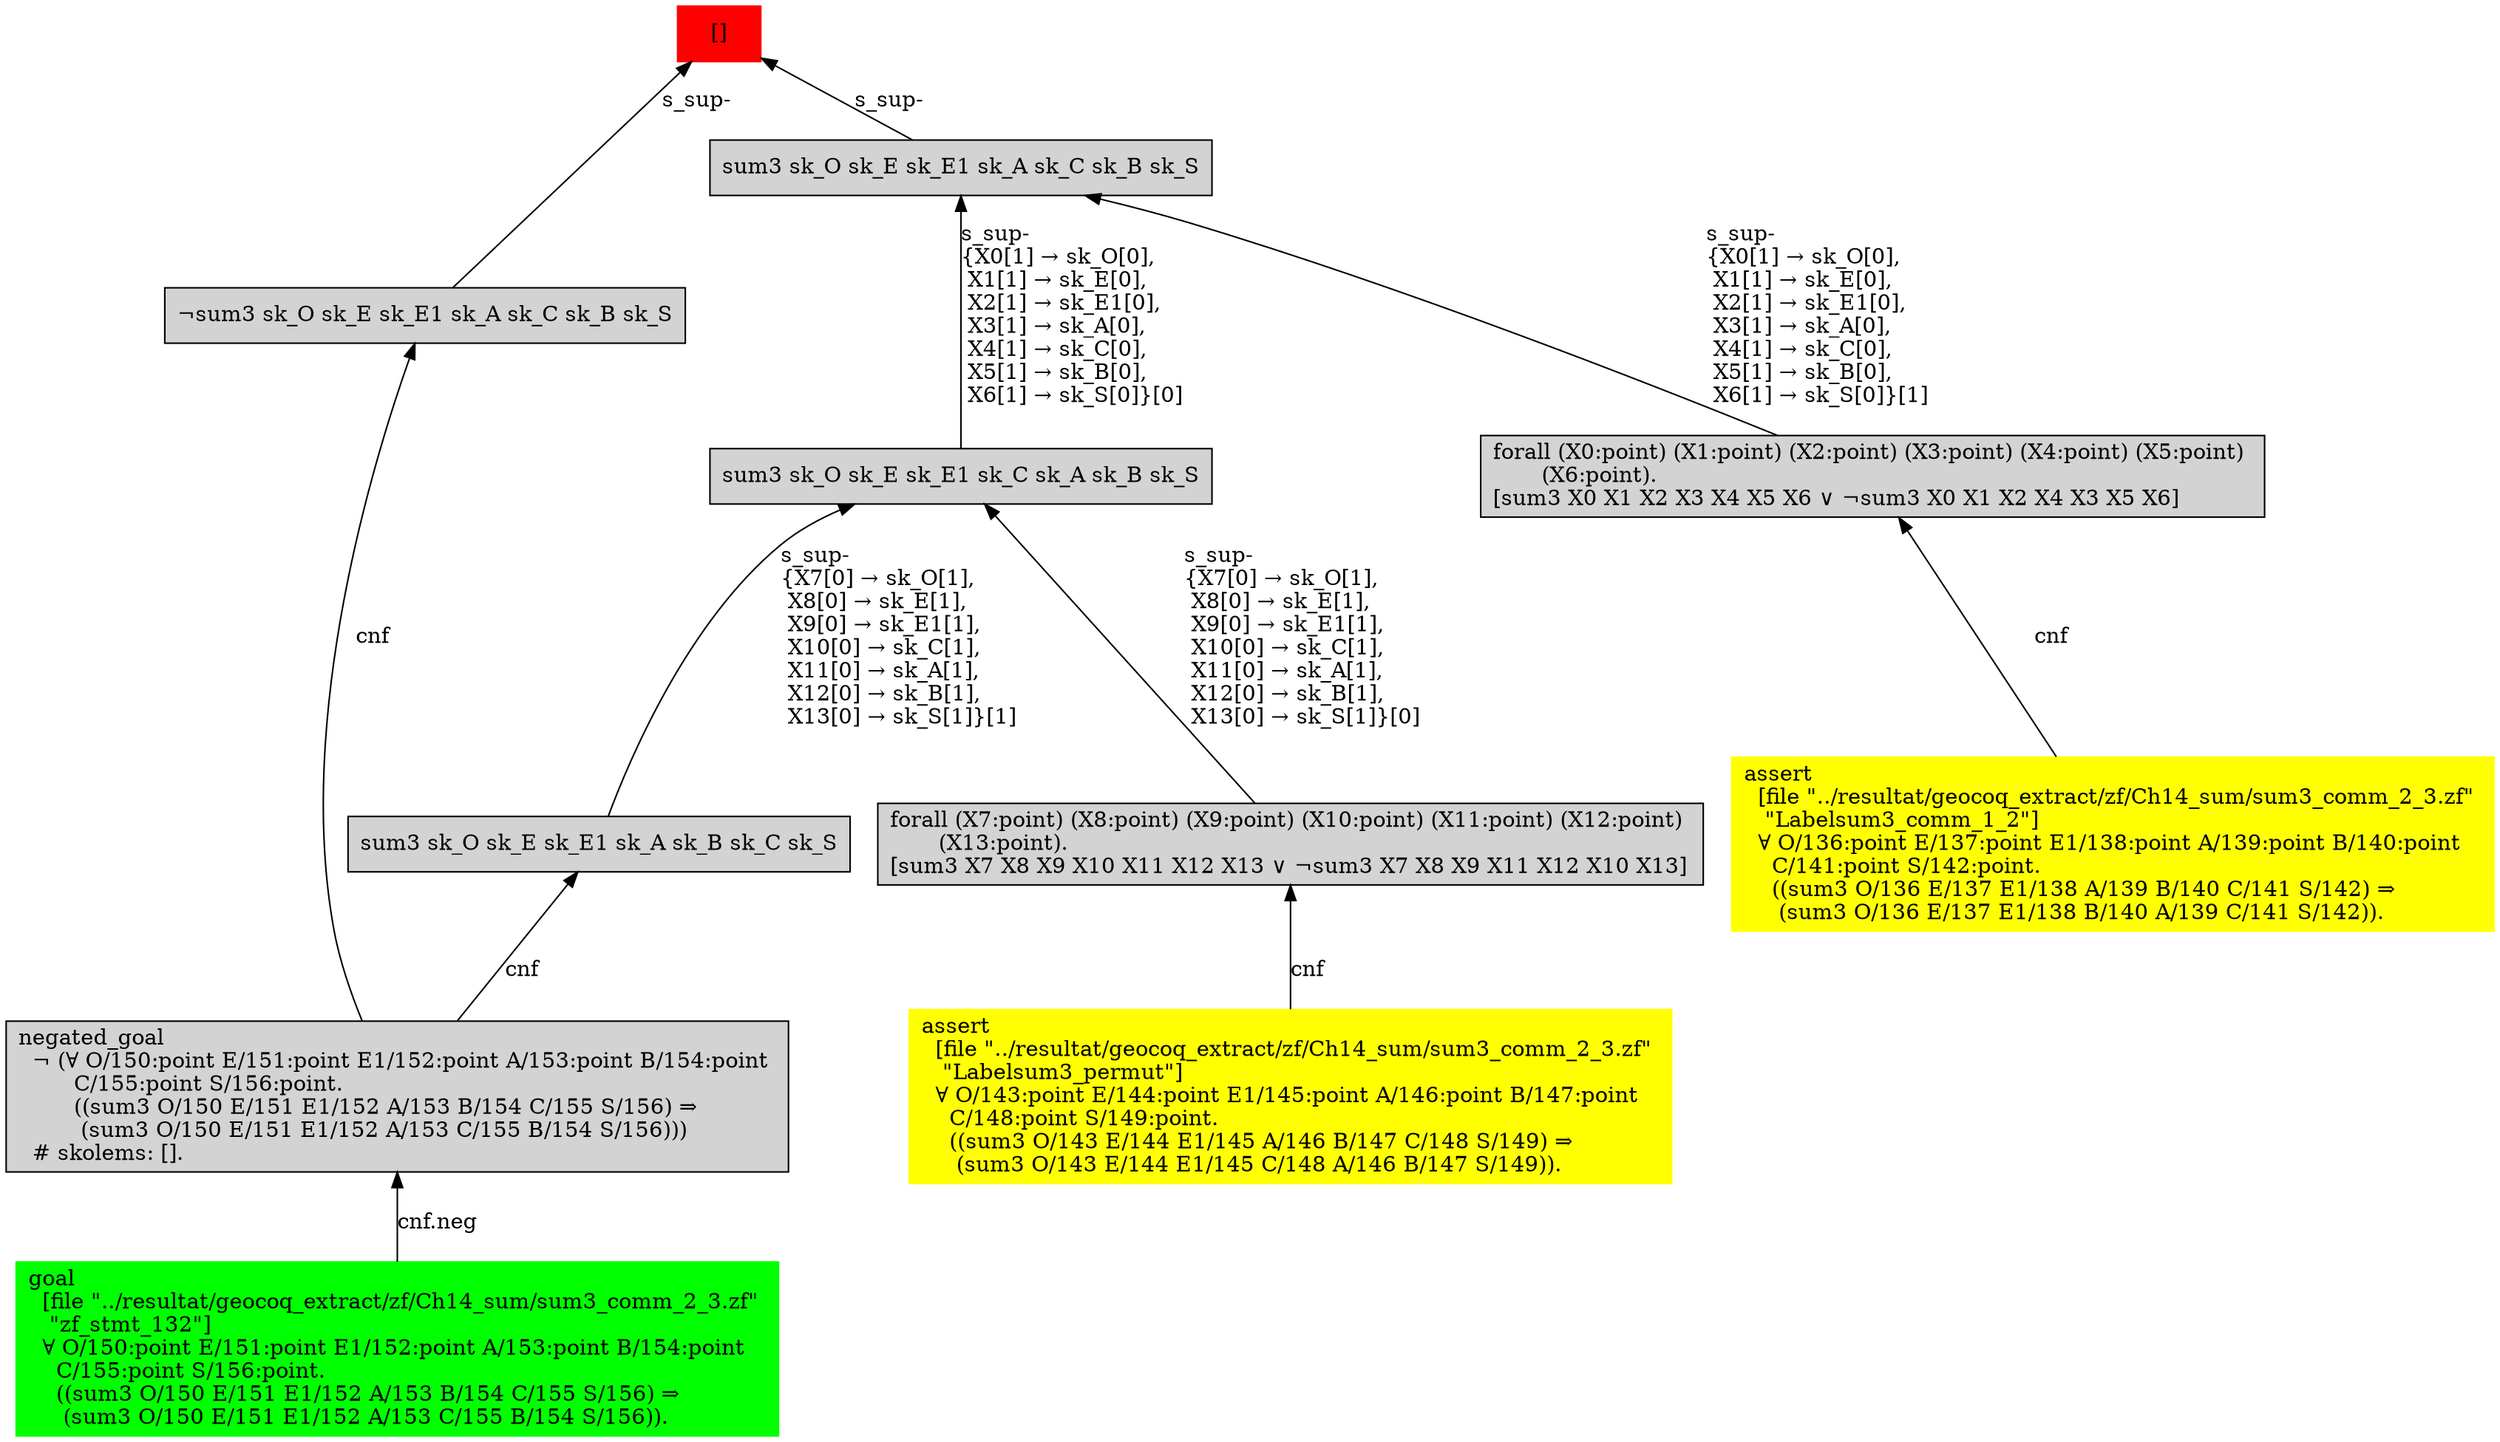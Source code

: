 digraph "unsat_graph" {
  vertex_0 [color=red, label="[]", shape=box, style=filled];
  vertex_0 -> vertex_1 [label="s_sup-\l", dir="back"];
  vertex_1 [shape=box, label="¬sum3 sk_O sk_E sk_E1 sk_A sk_C sk_B sk_S\l", style=filled];
  vertex_1 -> vertex_2 [label="cnf", dir="back"];
  vertex_2 [shape=box, label="negated_goal\l  ¬ (∀ O/150:point E/151:point E1/152:point A/153:point B/154:point \l        C/155:point S/156:point.\l        ((sum3 O/150 E/151 E1/152 A/153 B/154 C/155 S/156) ⇒\l         (sum3 O/150 E/151 E1/152 A/153 C/155 B/154 S/156)))\l  # skolems: [].\l", style=filled];
  vertex_2 -> vertex_3 [label="cnf.neg", dir="back"];
  vertex_3 [color=green, shape=box, label="goal\l  [file \"../resultat/geocoq_extract/zf/Ch14_sum/sum3_comm_2_3.zf\" \l   \"zf_stmt_132\"]\l  ∀ O/150:point E/151:point E1/152:point A/153:point B/154:point \l    C/155:point S/156:point.\l    ((sum3 O/150 E/151 E1/152 A/153 B/154 C/155 S/156) ⇒\l     (sum3 O/150 E/151 E1/152 A/153 C/155 B/154 S/156)).\l", style=filled];
  vertex_0 -> vertex_4 [label="s_sup-\l", dir="back"];
  vertex_4 [shape=box, label="sum3 sk_O sk_E sk_E1 sk_A sk_C sk_B sk_S\l", style=filled];
  vertex_4 -> vertex_5 [label="s_sup-\l\{X0[1] → sk_O[0], \l X1[1] → sk_E[0], \l X2[1] → sk_E1[0], \l X3[1] → sk_A[0], \l X4[1] → sk_C[0], \l X5[1] → sk_B[0], \l X6[1] → sk_S[0]\}[1]\l", dir="back"];
  vertex_5 [shape=box, label="forall (X0:point) (X1:point) (X2:point) (X3:point) (X4:point) (X5:point) \l       (X6:point).\l[sum3 X0 X1 X2 X3 X4 X5 X6 ∨ ¬sum3 X0 X1 X2 X4 X3 X5 X6]\l", style=filled];
  vertex_5 -> vertex_6 [label="cnf", dir="back"];
  vertex_6 [color=yellow, shape=box, label="assert\l  [file \"../resultat/geocoq_extract/zf/Ch14_sum/sum3_comm_2_3.zf\" \l   \"Labelsum3_comm_1_2\"]\l  ∀ O/136:point E/137:point E1/138:point A/139:point B/140:point \l    C/141:point S/142:point.\l    ((sum3 O/136 E/137 E1/138 A/139 B/140 C/141 S/142) ⇒\l     (sum3 O/136 E/137 E1/138 B/140 A/139 C/141 S/142)).\l", style=filled];
  vertex_4 -> vertex_7 [label="s_sup-\l\{X0[1] → sk_O[0], \l X1[1] → sk_E[0], \l X2[1] → sk_E1[0], \l X3[1] → sk_A[0], \l X4[1] → sk_C[0], \l X5[1] → sk_B[0], \l X6[1] → sk_S[0]\}[0]\l", dir="back"];
  vertex_7 [shape=box, label="sum3 sk_O sk_E sk_E1 sk_C sk_A sk_B sk_S\l", style=filled];
  vertex_7 -> vertex_8 [label="s_sup-\l\{X7[0] → sk_O[1], \l X8[0] → sk_E[1], \l X9[0] → sk_E1[1], \l X10[0] → sk_C[1], \l X11[0] → sk_A[1], \l X12[0] → sk_B[1], \l X13[0] → sk_S[1]\}[0]\l", dir="back"];
  vertex_8 [shape=box, label="forall (X7:point) (X8:point) (X9:point) (X10:point) (X11:point) (X12:point) \l       (X13:point).\l[sum3 X7 X8 X9 X10 X11 X12 X13 ∨ ¬sum3 X7 X8 X9 X11 X12 X10 X13]\l", style=filled];
  vertex_8 -> vertex_9 [label="cnf", dir="back"];
  vertex_9 [color=yellow, shape=box, label="assert\l  [file \"../resultat/geocoq_extract/zf/Ch14_sum/sum3_comm_2_3.zf\" \l   \"Labelsum3_permut\"]\l  ∀ O/143:point E/144:point E1/145:point A/146:point B/147:point \l    C/148:point S/149:point.\l    ((sum3 O/143 E/144 E1/145 A/146 B/147 C/148 S/149) ⇒\l     (sum3 O/143 E/144 E1/145 C/148 A/146 B/147 S/149)).\l", style=filled];
  vertex_7 -> vertex_10 [label="s_sup-\l\{X7[0] → sk_O[1], \l X8[0] → sk_E[1], \l X9[0] → sk_E1[1], \l X10[0] → sk_C[1], \l X11[0] → sk_A[1], \l X12[0] → sk_B[1], \l X13[0] → sk_S[1]\}[1]\l", dir="back"];
  vertex_10 [shape=box, label="sum3 sk_O sk_E sk_E1 sk_A sk_B sk_C sk_S\l", style=filled];
  vertex_10 -> vertex_2 [label="cnf", dir="back"];
  }


